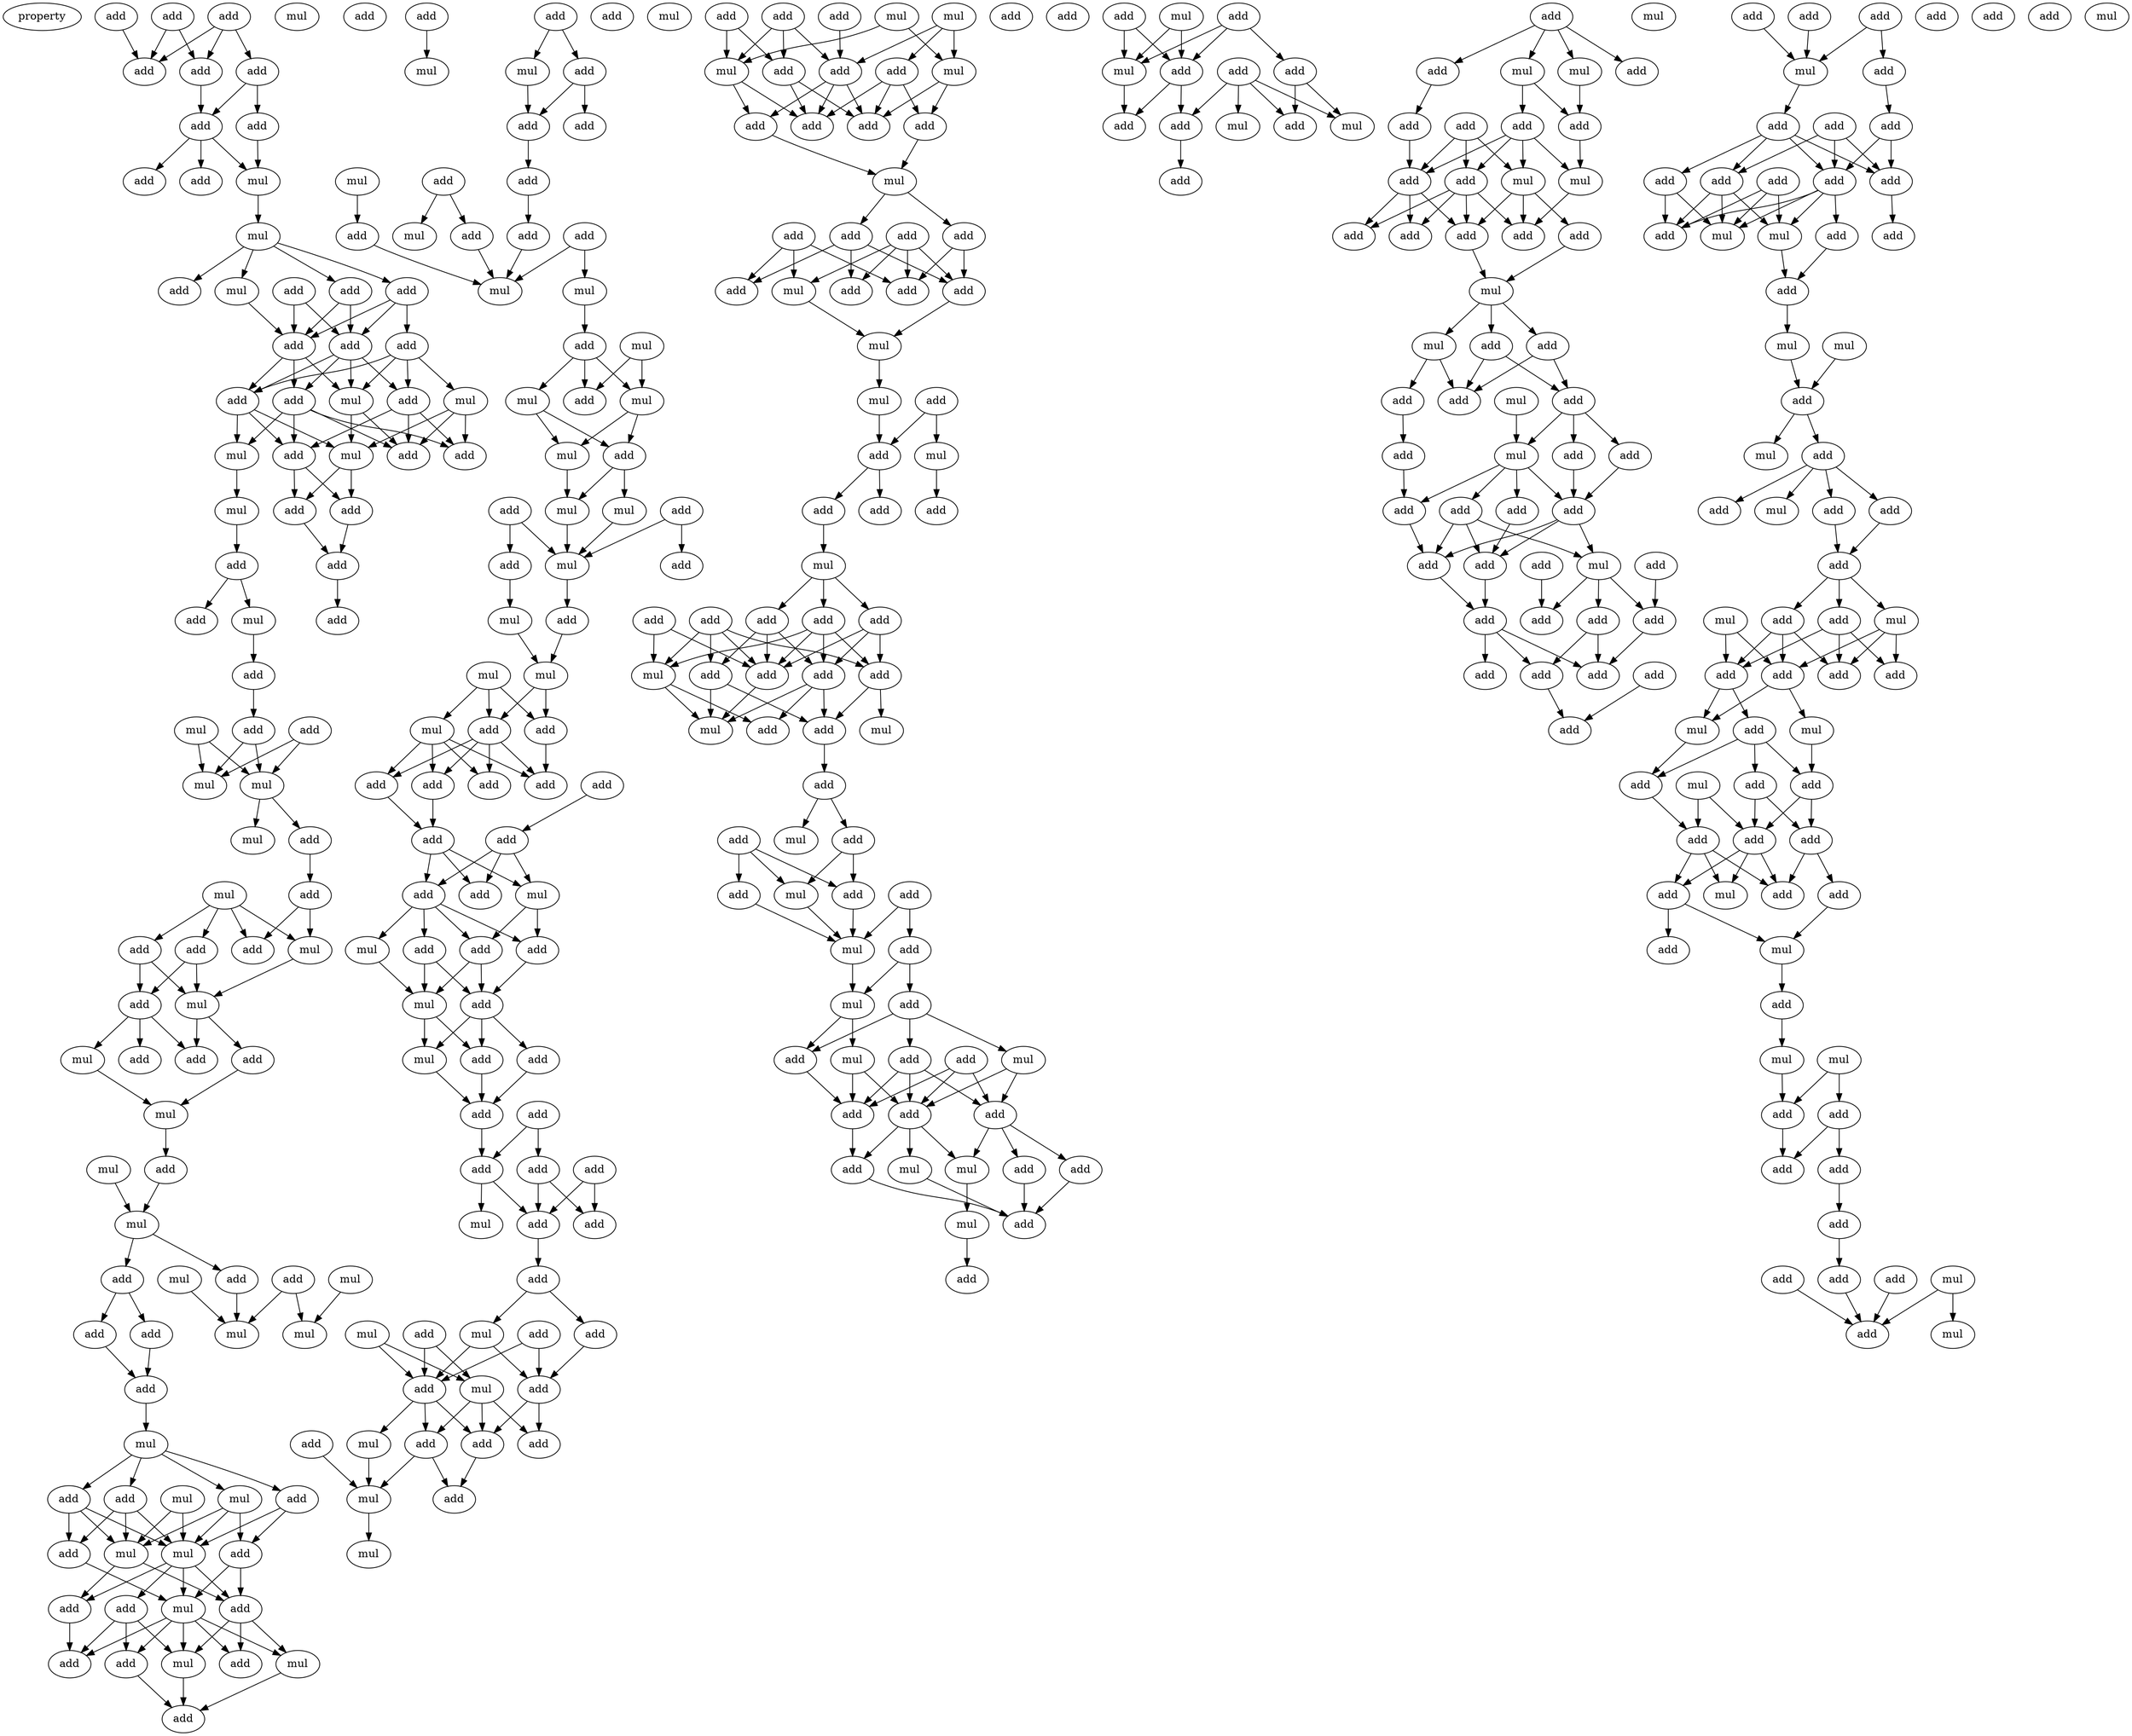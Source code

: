 digraph {
    node [fontcolor=black]
    property [mul=2,lf=1.9]
    0 [ label = add ];
    1 [ label = add ];
    2 [ label = add ];
    3 [ label = add ];
    4 [ label = add ];
    5 [ label = add ];
    6 [ label = add ];
    7 [ label = add ];
    8 [ label = add ];
    9 [ label = mul ];
    10 [ label = add ];
    11 [ label = mul ];
    12 [ label = add ];
    13 [ label = add ];
    14 [ label = mul ];
    15 [ label = add ];
    16 [ label = add ];
    17 [ label = add ];
    18 [ label = add ];
    19 [ label = add ];
    20 [ label = mul ];
    21 [ label = add ];
    22 [ label = mul ];
    23 [ label = add ];
    24 [ label = add ];
    25 [ label = mul ];
    26 [ label = add ];
    27 [ label = add ];
    28 [ label = mul ];
    29 [ label = add ];
    30 [ label = add ];
    31 [ label = add ];
    32 [ label = mul ];
    33 [ label = add ];
    34 [ label = add ];
    35 [ label = mul ];
    36 [ label = add ];
    37 [ label = add ];
    38 [ label = add ];
    39 [ label = mul ];
    40 [ label = add ];
    41 [ label = add ];
    42 [ label = mul ];
    43 [ label = mul ];
    44 [ label = mul ];
    45 [ label = mul ];
    46 [ label = add ];
    47 [ label = add ];
    48 [ label = mul ];
    49 [ label = add ];
    50 [ label = mul ];
    51 [ label = add ];
    52 [ label = add ];
    53 [ label = mul ];
    54 [ label = add ];
    55 [ label = mul ];
    56 [ label = add ];
    57 [ label = add ];
    58 [ label = add ];
    59 [ label = mul ];
    60 [ label = mul ];
    61 [ label = add ];
    62 [ label = add ];
    63 [ label = mul ];
    64 [ label = mul ];
    65 [ label = add ];
    66 [ label = add ];
    67 [ label = mul ];
    68 [ label = add ];
    69 [ label = add ];
    70 [ label = mul ];
    71 [ label = mul ];
    72 [ label = add ];
    73 [ label = add ];
    74 [ label = mul ];
    75 [ label = add ];
    76 [ label = mul ];
    77 [ label = mul ];
    78 [ label = add ];
    79 [ label = add ];
    80 [ label = add ];
    81 [ label = mul ];
    82 [ label = add ];
    83 [ label = mul ];
    84 [ label = add ];
    85 [ label = add ];
    86 [ label = add ];
    87 [ label = mul ];
    88 [ label = add ];
    89 [ label = add ];
    90 [ label = add ];
    91 [ label = mul ];
    92 [ label = mul ];
    93 [ label = add ];
    94 [ label = add ];
    95 [ label = add ];
    96 [ label = add ];
    97 [ label = mul ];
    98 [ label = mul ];
    99 [ label = add ];
    100 [ label = add ];
    101 [ label = add ];
    102 [ label = add ];
    103 [ label = add ];
    104 [ label = mul ];
    105 [ label = add ];
    106 [ label = add ];
    107 [ label = add ];
    108 [ label = add ];
    109 [ label = mul ];
    110 [ label = mul ];
    111 [ label = mul ];
    112 [ label = add ];
    113 [ label = mul ];
    114 [ label = mul ];
    115 [ label = add ];
    116 [ label = mul ];
    117 [ label = mul ];
    118 [ label = add ];
    119 [ label = mul ];
    120 [ label = mul ];
    121 [ label = add ];
    122 [ label = add ];
    123 [ label = add ];
    124 [ label = add ];
    125 [ label = mul ];
    126 [ label = mul ];
    127 [ label = add ];
    128 [ label = mul ];
    129 [ label = mul ];
    130 [ label = add ];
    131 [ label = add ];
    132 [ label = mul ];
    133 [ label = add ];
    134 [ label = add ];
    135 [ label = add ];
    136 [ label = add ];
    137 [ label = add ];
    138 [ label = add ];
    139 [ label = add ];
    140 [ label = add ];
    141 [ label = mul ];
    142 [ label = mul ];
    143 [ label = add ];
    144 [ label = add ];
    145 [ label = add ];
    146 [ label = mul ];
    147 [ label = add ];
    148 [ label = mul ];
    149 [ label = add ];
    150 [ label = add ];
    151 [ label = mul ];
    152 [ label = add ];
    153 [ label = add ];
    154 [ label = add ];
    155 [ label = add ];
    156 [ label = add ];
    157 [ label = add ];
    158 [ label = mul ];
    159 [ label = add ];
    160 [ label = add ];
    161 [ label = add ];
    162 [ label = mul ];
    163 [ label = add ];
    164 [ label = add ];
    165 [ label = add ];
    166 [ label = mul ];
    167 [ label = mul ];
    168 [ label = add ];
    169 [ label = add ];
    170 [ label = add ];
    171 [ label = add ];
    172 [ label = mul ];
    173 [ label = add ];
    174 [ label = add ];
    175 [ label = add ];
    176 [ label = mul ];
    177 [ label = mul ];
    178 [ label = add ];
    179 [ label = add ];
    180 [ label = mul ];
    181 [ label = mul ];
    182 [ label = add ];
    183 [ label = add ];
    184 [ label = mul ];
    185 [ label = add ];
    186 [ label = mul ];
    187 [ label = add ];
    188 [ label = add ];
    189 [ label = add ];
    190 [ label = add ];
    191 [ label = add ];
    192 [ label = mul ];
    193 [ label = add ];
    194 [ label = add ];
    195 [ label = add ];
    196 [ label = add ];
    197 [ label = add ];
    198 [ label = add ];
    199 [ label = add ];
    200 [ label = mul ];
    201 [ label = add ];
    202 [ label = mul ];
    203 [ label = add ];
    204 [ label = add ];
    205 [ label = mul ];
    206 [ label = mul ];
    207 [ label = add ];
    208 [ label = add ];
    209 [ label = add ];
    210 [ label = add ];
    211 [ label = mul ];
    212 [ label = add ];
    213 [ label = add ];
    214 [ label = add ];
    215 [ label = add ];
    216 [ label = add ];
    217 [ label = add ];
    218 [ label = mul ];
    219 [ label = add ];
    220 [ label = add ];
    221 [ label = add ];
    222 [ label = add ];
    223 [ label = mul ];
    224 [ label = add ];
    225 [ label = mul ];
    226 [ label = add ];
    227 [ label = mul ];
    228 [ label = add ];
    229 [ label = add ];
    230 [ label = add ];
    231 [ label = mul ];
    232 [ label = add ];
    233 [ label = add ];
    234 [ label = add ];
    235 [ label = mul ];
    236 [ label = add ];
    237 [ label = mul ];
    238 [ label = add ];
    239 [ label = mul ];
    240 [ label = add ];
    241 [ label = add ];
    242 [ label = mul ];
    243 [ label = add ];
    244 [ label = add ];
    245 [ label = add ];
    246 [ label = mul ];
    247 [ label = add ];
    248 [ label = mul ];
    249 [ label = add ];
    250 [ label = add ];
    251 [ label = mul ];
    252 [ label = add ];
    253 [ label = add ];
    254 [ label = add ];
    255 [ label = mul ];
    256 [ label = add ];
    257 [ label = add ];
    258 [ label = add ];
    259 [ label = add ];
    260 [ label = mul ];
    261 [ label = add ];
    262 [ label = mul ];
    263 [ label = add ];
    264 [ label = add ];
    265 [ label = add ];
    266 [ label = mul ];
    267 [ label = add ];
    268 [ label = add ];
    269 [ label = mul ];
    270 [ label = add ];
    271 [ label = mul ];
    272 [ label = add ];
    273 [ label = add ];
    274 [ label = add ];
    275 [ label = add ];
    276 [ label = add ];
    277 [ label = mul ];
    278 [ label = add ];
    279 [ label = mul ];
    280 [ label = add ];
    281 [ label = add ];
    282 [ label = add ];
    283 [ label = add ];
    284 [ label = add ];
    285 [ label = add ];
    286 [ label = mul ];
    287 [ label = mul ];
    288 [ label = add ];
    289 [ label = add ];
    290 [ label = mul ];
    291 [ label = add ];
    292 [ label = add ];
    293 [ label = add ];
    294 [ label = add ];
    295 [ label = add ];
    296 [ label = mul ];
    297 [ label = add ];
    298 [ label = add ];
    299 [ label = add ];
    300 [ label = add ];
    301 [ label = add ];
    302 [ label = mul ];
    303 [ label = add ];
    304 [ label = add ];
    305 [ label = add ];
    306 [ label = add ];
    307 [ label = add ];
    308 [ label = add ];
    309 [ label = add ];
    310 [ label = add ];
    311 [ label = add ];
    312 [ label = add ];
    313 [ label = mul ];
    314 [ label = add ];
    315 [ label = add ];
    316 [ label = add ];
    317 [ label = add ];
    318 [ label = add ];
    319 [ label = add ];
    320 [ label = mul ];
    321 [ label = add ];
    322 [ label = add ];
    323 [ label = add ];
    324 [ label = add ];
    325 [ label = add ];
    326 [ label = add ];
    327 [ label = add ];
    328 [ label = add ];
    329 [ label = add ];
    330 [ label = add ];
    331 [ label = add ];
    332 [ label = mul ];
    333 [ label = add ];
    334 [ label = mul ];
    335 [ label = add ];
    336 [ label = mul ];
    337 [ label = mul ];
    338 [ label = add ];
    339 [ label = mul ];
    340 [ label = add ];
    341 [ label = add ];
    342 [ label = mul ];
    343 [ label = add ];
    344 [ label = add ];
    345 [ label = add ];
    346 [ label = add ];
    347 [ label = mul ];
    348 [ label = add ];
    349 [ label = add ];
    350 [ label = mul ];
    351 [ label = add ];
    352 [ label = add ];
    353 [ label = add ];
    354 [ label = add ];
    355 [ label = mul ];
    356 [ label = mul ];
    357 [ label = add ];
    358 [ label = add ];
    359 [ label = add ];
    360 [ label = add ];
    361 [ label = mul ];
    362 [ label = add ];
    363 [ label = add ];
    364 [ label = add ];
    365 [ label = mul ];
    366 [ label = add ];
    367 [ label = add ];
    368 [ label = add ];
    369 [ label = add ];
    370 [ label = mul ];
    371 [ label = add ];
    372 [ label = add ];
    373 [ label = mul ];
    374 [ label = add ];
    375 [ label = mul ];
    376 [ label = add ];
    377 [ label = add ];
    378 [ label = add ];
    379 [ label = add ];
    380 [ label = add ];
    381 [ label = add ];
    382 [ label = mul ];
    383 [ label = mul ];
    384 [ label = add ];
    385 [ label = add ];
    386 [ label = mul ];
    387 [ label = add ];
    0 -> 5 [ name = 0 ];
    1 -> 3 [ name = 1 ];
    1 -> 5 [ name = 2 ];
    2 -> 3 [ name = 3 ];
    2 -> 4 [ name = 4 ];
    2 -> 5 [ name = 5 ];
    3 -> 7 [ name = 6 ];
    4 -> 6 [ name = 7 ];
    4 -> 7 [ name = 8 ];
    6 -> 9 [ name = 9 ];
    7 -> 8 [ name = 10 ];
    7 -> 9 [ name = 11 ];
    7 -> 10 [ name = 12 ];
    9 -> 11 [ name = 13 ];
    11 -> 13 [ name = 14 ];
    11 -> 14 [ name = 15 ];
    11 -> 15 [ name = 16 ];
    11 -> 16 [ name = 17 ];
    12 -> 17 [ name = 18 ];
    12 -> 18 [ name = 19 ];
    13 -> 17 [ name = 20 ];
    13 -> 18 [ name = 21 ];
    14 -> 17 [ name = 22 ];
    16 -> 17 [ name = 23 ];
    16 -> 18 [ name = 24 ];
    16 -> 19 [ name = 25 ];
    17 -> 21 [ name = 26 ];
    17 -> 22 [ name = 27 ];
    17 -> 23 [ name = 28 ];
    18 -> 21 [ name = 29 ];
    18 -> 22 [ name = 30 ];
    18 -> 23 [ name = 31 ];
    18 -> 24 [ name = 32 ];
    19 -> 20 [ name = 33 ];
    19 -> 22 [ name = 34 ];
    19 -> 23 [ name = 35 ];
    19 -> 24 [ name = 36 ];
    20 -> 27 [ name = 37 ];
    20 -> 28 [ name = 38 ];
    20 -> 29 [ name = 39 ];
    21 -> 25 [ name = 40 ];
    21 -> 26 [ name = 41 ];
    21 -> 27 [ name = 42 ];
    21 -> 29 [ name = 43 ];
    22 -> 28 [ name = 44 ];
    22 -> 29 [ name = 45 ];
    23 -> 25 [ name = 46 ];
    23 -> 26 [ name = 47 ];
    23 -> 28 [ name = 48 ];
    24 -> 26 [ name = 49 ];
    24 -> 27 [ name = 50 ];
    24 -> 29 [ name = 51 ];
    25 -> 32 [ name = 52 ];
    26 -> 30 [ name = 53 ];
    26 -> 31 [ name = 54 ];
    28 -> 30 [ name = 55 ];
    28 -> 31 [ name = 56 ];
    30 -> 34 [ name = 57 ];
    31 -> 34 [ name = 58 ];
    32 -> 33 [ name = 59 ];
    33 -> 35 [ name = 60 ];
    33 -> 36 [ name = 61 ];
    34 -> 37 [ name = 62 ];
    35 -> 38 [ name = 63 ];
    38 -> 40 [ name = 64 ];
    40 -> 43 [ name = 65 ];
    40 -> 44 [ name = 66 ];
    41 -> 43 [ name = 67 ];
    41 -> 44 [ name = 68 ];
    42 -> 43 [ name = 69 ];
    42 -> 44 [ name = 70 ];
    43 -> 45 [ name = 71 ];
    43 -> 46 [ name = 72 ];
    46 -> 47 [ name = 73 ];
    47 -> 50 [ name = 74 ];
    47 -> 52 [ name = 75 ];
    48 -> 49 [ name = 76 ];
    48 -> 50 [ name = 77 ];
    48 -> 51 [ name = 78 ];
    48 -> 52 [ name = 79 ];
    49 -> 53 [ name = 80 ];
    49 -> 54 [ name = 81 ];
    50 -> 53 [ name = 82 ];
    51 -> 53 [ name = 83 ];
    51 -> 54 [ name = 84 ];
    53 -> 56 [ name = 85 ];
    53 -> 57 [ name = 86 ];
    54 -> 55 [ name = 87 ];
    54 -> 56 [ name = 88 ];
    54 -> 58 [ name = 89 ];
    55 -> 59 [ name = 90 ];
    57 -> 59 [ name = 91 ];
    59 -> 61 [ name = 92 ];
    60 -> 63 [ name = 93 ];
    61 -> 63 [ name = 94 ];
    63 -> 65 [ name = 95 ];
    63 -> 68 [ name = 96 ];
    64 -> 71 [ name = 97 ];
    65 -> 69 [ name = 98 ];
    65 -> 72 [ name = 99 ];
    66 -> 70 [ name = 100 ];
    66 -> 71 [ name = 101 ];
    67 -> 70 [ name = 102 ];
    68 -> 70 [ name = 103 ];
    69 -> 73 [ name = 104 ];
    72 -> 73 [ name = 105 ];
    73 -> 74 [ name = 106 ];
    74 -> 75 [ name = 107 ];
    74 -> 77 [ name = 108 ];
    74 -> 78 [ name = 109 ];
    74 -> 79 [ name = 110 ];
    75 -> 81 [ name = 111 ];
    75 -> 82 [ name = 112 ];
    75 -> 83 [ name = 113 ];
    76 -> 81 [ name = 114 ];
    76 -> 83 [ name = 115 ];
    77 -> 80 [ name = 116 ];
    77 -> 81 [ name = 117 ];
    77 -> 83 [ name = 118 ];
    78 -> 81 [ name = 119 ];
    78 -> 82 [ name = 120 ];
    78 -> 83 [ name = 121 ];
    79 -> 80 [ name = 122 ];
    79 -> 81 [ name = 123 ];
    80 -> 86 [ name = 124 ];
    80 -> 87 [ name = 125 ];
    81 -> 84 [ name = 126 ];
    81 -> 85 [ name = 127 ];
    81 -> 86 [ name = 128 ];
    81 -> 87 [ name = 129 ];
    82 -> 87 [ name = 130 ];
    83 -> 85 [ name = 131 ];
    83 -> 86 [ name = 132 ];
    84 -> 89 [ name = 133 ];
    84 -> 90 [ name = 134 ];
    84 -> 92 [ name = 135 ];
    85 -> 90 [ name = 136 ];
    86 -> 88 [ name = 137 ];
    86 -> 91 [ name = 138 ];
    86 -> 92 [ name = 139 ];
    87 -> 88 [ name = 140 ];
    87 -> 89 [ name = 141 ];
    87 -> 90 [ name = 142 ];
    87 -> 91 [ name = 143 ];
    87 -> 92 [ name = 144 ];
    89 -> 93 [ name = 145 ];
    91 -> 93 [ name = 146 ];
    92 -> 93 [ name = 147 ];
    94 -> 98 [ name = 148 ];
    95 -> 96 [ name = 149 ];
    95 -> 97 [ name = 150 ];
    96 -> 99 [ name = 151 ];
    96 -> 100 [ name = 152 ];
    97 -> 99 [ name = 153 ];
    99 -> 102 [ name = 154 ];
    101 -> 107 [ name = 155 ];
    101 -> 109 [ name = 156 ];
    102 -> 108 [ name = 157 ];
    104 -> 105 [ name = 158 ];
    105 -> 110 [ name = 159 ];
    106 -> 110 [ name = 160 ];
    106 -> 111 [ name = 161 ];
    107 -> 110 [ name = 162 ];
    108 -> 110 [ name = 163 ];
    111 -> 112 [ name = 164 ];
    112 -> 114 [ name = 165 ];
    112 -> 115 [ name = 166 ];
    112 -> 116 [ name = 167 ];
    113 -> 114 [ name = 168 ];
    113 -> 115 [ name = 169 ];
    114 -> 117 [ name = 170 ];
    114 -> 118 [ name = 171 ];
    116 -> 117 [ name = 172 ];
    116 -> 118 [ name = 173 ];
    117 -> 119 [ name = 174 ];
    118 -> 119 [ name = 175 ];
    118 -> 120 [ name = 176 ];
    119 -> 125 [ name = 177 ];
    120 -> 125 [ name = 178 ];
    121 -> 124 [ name = 179 ];
    121 -> 125 [ name = 180 ];
    122 -> 123 [ name = 181 ];
    122 -> 125 [ name = 182 ];
    123 -> 126 [ name = 183 ];
    125 -> 127 [ name = 184 ];
    126 -> 128 [ name = 185 ];
    127 -> 128 [ name = 186 ];
    128 -> 130 [ name = 187 ];
    128 -> 131 [ name = 188 ];
    129 -> 130 [ name = 189 ];
    129 -> 131 [ name = 190 ];
    129 -> 132 [ name = 191 ];
    130 -> 135 [ name = 192 ];
    131 -> 134 [ name = 193 ];
    131 -> 135 [ name = 194 ];
    131 -> 136 [ name = 195 ];
    131 -> 137 [ name = 196 ];
    132 -> 134 [ name = 197 ];
    132 -> 135 [ name = 198 ];
    132 -> 136 [ name = 199 ];
    132 -> 137 [ name = 200 ];
    133 -> 139 [ name = 201 ];
    136 -> 138 [ name = 202 ];
    137 -> 138 [ name = 203 ];
    138 -> 140 [ name = 204 ];
    138 -> 141 [ name = 205 ];
    138 -> 143 [ name = 206 ];
    139 -> 140 [ name = 207 ];
    139 -> 141 [ name = 208 ];
    139 -> 143 [ name = 209 ];
    141 -> 145 [ name = 210 ];
    141 -> 147 [ name = 211 ];
    143 -> 144 [ name = 212 ];
    143 -> 145 [ name = 213 ];
    143 -> 146 [ name = 214 ];
    143 -> 147 [ name = 215 ];
    144 -> 148 [ name = 216 ];
    144 -> 149 [ name = 217 ];
    145 -> 148 [ name = 218 ];
    145 -> 149 [ name = 219 ];
    146 -> 148 [ name = 220 ];
    147 -> 149 [ name = 221 ];
    148 -> 150 [ name = 222 ];
    148 -> 151 [ name = 223 ];
    149 -> 150 [ name = 224 ];
    149 -> 151 [ name = 225 ];
    149 -> 152 [ name = 226 ];
    150 -> 154 [ name = 227 ];
    151 -> 154 [ name = 228 ];
    152 -> 154 [ name = 229 ];
    153 -> 156 [ name = 230 ];
    153 -> 157 [ name = 231 ];
    154 -> 156 [ name = 232 ];
    155 -> 159 [ name = 233 ];
    155 -> 160 [ name = 234 ];
    156 -> 158 [ name = 235 ];
    156 -> 160 [ name = 236 ];
    157 -> 159 [ name = 237 ];
    157 -> 160 [ name = 238 ];
    160 -> 161 [ name = 239 ];
    161 -> 162 [ name = 240 ];
    161 -> 165 [ name = 241 ];
    162 -> 168 [ name = 242 ];
    162 -> 169 [ name = 243 ];
    163 -> 168 [ name = 244 ];
    163 -> 169 [ name = 245 ];
    164 -> 167 [ name = 246 ];
    164 -> 169 [ name = 247 ];
    165 -> 168 [ name = 248 ];
    166 -> 167 [ name = 249 ];
    166 -> 169 [ name = 250 ];
    167 -> 171 [ name = 251 ];
    167 -> 173 [ name = 252 ];
    167 -> 174 [ name = 253 ];
    168 -> 171 [ name = 254 ];
    168 -> 173 [ name = 255 ];
    169 -> 172 [ name = 256 ];
    169 -> 173 [ name = 257 ];
    169 -> 174 [ name = 258 ];
    170 -> 176 [ name = 259 ];
    172 -> 176 [ name = 260 ];
    173 -> 175 [ name = 261 ];
    174 -> 175 [ name = 262 ];
    174 -> 176 [ name = 263 ];
    176 -> 177 [ name = 264 ];
    178 -> 183 [ name = 265 ];
    178 -> 184 [ name = 266 ];
    179 -> 187 [ name = 267 ];
    180 -> 185 [ name = 268 ];
    180 -> 186 [ name = 269 ];
    180 -> 187 [ name = 270 ];
    181 -> 184 [ name = 271 ];
    181 -> 186 [ name = 272 ];
    182 -> 183 [ name = 273 ];
    182 -> 184 [ name = 274 ];
    182 -> 187 [ name = 275 ];
    183 -> 188 [ name = 276 ];
    183 -> 191 [ name = 277 ];
    184 -> 188 [ name = 278 ];
    184 -> 190 [ name = 279 ];
    185 -> 188 [ name = 280 ];
    185 -> 189 [ name = 281 ];
    185 -> 191 [ name = 282 ];
    186 -> 189 [ name = 283 ];
    186 -> 191 [ name = 284 ];
    187 -> 188 [ name = 285 ];
    187 -> 190 [ name = 286 ];
    187 -> 191 [ name = 287 ];
    189 -> 192 [ name = 288 ];
    190 -> 192 [ name = 289 ];
    192 -> 193 [ name = 290 ];
    192 -> 195 [ name = 291 ];
    193 -> 197 [ name = 292 ];
    193 -> 198 [ name = 293 ];
    193 -> 199 [ name = 294 ];
    194 -> 197 [ name = 295 ];
    194 -> 200 [ name = 296 ];
    194 -> 201 [ name = 297 ];
    195 -> 199 [ name = 298 ];
    195 -> 201 [ name = 299 ];
    196 -> 198 [ name = 300 ];
    196 -> 199 [ name = 301 ];
    196 -> 200 [ name = 302 ];
    196 -> 201 [ name = 303 ];
    199 -> 202 [ name = 304 ];
    200 -> 202 [ name = 305 ];
    202 -> 205 [ name = 306 ];
    204 -> 206 [ name = 307 ];
    204 -> 207 [ name = 308 ];
    205 -> 207 [ name = 309 ];
    206 -> 210 [ name = 310 ];
    207 -> 208 [ name = 311 ];
    207 -> 209 [ name = 312 ];
    209 -> 211 [ name = 313 ];
    211 -> 213 [ name = 314 ];
    211 -> 215 [ name = 315 ];
    211 -> 216 [ name = 316 ];
    212 -> 217 [ name = 317 ];
    212 -> 218 [ name = 318 ];
    212 -> 219 [ name = 319 ];
    212 -> 220 [ name = 320 ];
    213 -> 217 [ name = 321 ];
    213 -> 220 [ name = 322 ];
    213 -> 221 [ name = 323 ];
    214 -> 218 [ name = 324 ];
    214 -> 220 [ name = 325 ];
    215 -> 219 [ name = 326 ];
    215 -> 220 [ name = 327 ];
    215 -> 221 [ name = 328 ];
    216 -> 217 [ name = 329 ];
    216 -> 218 [ name = 330 ];
    216 -> 220 [ name = 331 ];
    216 -> 221 [ name = 332 ];
    217 -> 222 [ name = 333 ];
    217 -> 223 [ name = 334 ];
    218 -> 224 [ name = 335 ];
    218 -> 225 [ name = 336 ];
    219 -> 222 [ name = 337 ];
    219 -> 225 [ name = 338 ];
    220 -> 225 [ name = 339 ];
    221 -> 222 [ name = 340 ];
    221 -> 224 [ name = 341 ];
    221 -> 225 [ name = 342 ];
    222 -> 226 [ name = 343 ];
    226 -> 227 [ name = 344 ];
    226 -> 228 [ name = 345 ];
    228 -> 231 [ name = 346 ];
    228 -> 232 [ name = 347 ];
    229 -> 230 [ name = 348 ];
    229 -> 231 [ name = 349 ];
    229 -> 232 [ name = 350 ];
    230 -> 235 [ name = 351 ];
    231 -> 235 [ name = 352 ];
    232 -> 235 [ name = 353 ];
    233 -> 234 [ name = 354 ];
    233 -> 235 [ name = 355 ];
    234 -> 236 [ name = 356 ];
    234 -> 237 [ name = 357 ];
    235 -> 237 [ name = 358 ];
    236 -> 238 [ name = 359 ];
    236 -> 240 [ name = 360 ];
    236 -> 242 [ name = 361 ];
    237 -> 238 [ name = 362 ];
    237 -> 239 [ name = 363 ];
    238 -> 245 [ name = 364 ];
    239 -> 244 [ name = 365 ];
    239 -> 245 [ name = 366 ];
    240 -> 243 [ name = 367 ];
    240 -> 244 [ name = 368 ];
    240 -> 245 [ name = 369 ];
    241 -> 243 [ name = 370 ];
    241 -> 244 [ name = 371 ];
    241 -> 245 [ name = 372 ];
    242 -> 243 [ name = 373 ];
    242 -> 244 [ name = 374 ];
    243 -> 246 [ name = 375 ];
    243 -> 247 [ name = 376 ];
    243 -> 250 [ name = 377 ];
    244 -> 246 [ name = 378 ];
    244 -> 248 [ name = 379 ];
    244 -> 249 [ name = 380 ];
    245 -> 249 [ name = 381 ];
    246 -> 251 [ name = 382 ];
    247 -> 252 [ name = 383 ];
    248 -> 252 [ name = 384 ];
    249 -> 252 [ name = 385 ];
    250 -> 252 [ name = 386 ];
    251 -> 253 [ name = 387 ];
    255 -> 259 [ name = 388 ];
    255 -> 260 [ name = 389 ];
    256 -> 259 [ name = 390 ];
    256 -> 260 [ name = 391 ];
    257 -> 259 [ name = 392 ];
    257 -> 260 [ name = 393 ];
    257 -> 261 [ name = 394 ];
    258 -> 262 [ name = 395 ];
    258 -> 264 [ name = 396 ];
    258 -> 265 [ name = 397 ];
    258 -> 266 [ name = 398 ];
    259 -> 263 [ name = 399 ];
    259 -> 264 [ name = 400 ];
    260 -> 263 [ name = 401 ];
    261 -> 262 [ name = 402 ];
    261 -> 265 [ name = 403 ];
    264 -> 267 [ name = 404 ];
    268 -> 269 [ name = 405 ];
    268 -> 270 [ name = 406 ];
    268 -> 271 [ name = 407 ];
    268 -> 272 [ name = 408 ];
    269 -> 275 [ name = 409 ];
    270 -> 273 [ name = 410 ];
    271 -> 275 [ name = 411 ];
    271 -> 276 [ name = 412 ];
    273 -> 278 [ name = 413 ];
    274 -> 277 [ name = 414 ];
    274 -> 278 [ name = 415 ];
    274 -> 280 [ name = 416 ];
    275 -> 279 [ name = 417 ];
    276 -> 277 [ name = 418 ];
    276 -> 278 [ name = 419 ];
    276 -> 279 [ name = 420 ];
    276 -> 280 [ name = 421 ];
    277 -> 281 [ name = 422 ];
    277 -> 283 [ name = 423 ];
    277 -> 284 [ name = 424 ];
    278 -> 282 [ name = 425 ];
    278 -> 283 [ name = 426 ];
    278 -> 285 [ name = 427 ];
    279 -> 281 [ name = 428 ];
    280 -> 281 [ name = 429 ];
    280 -> 282 [ name = 430 ];
    280 -> 283 [ name = 431 ];
    280 -> 285 [ name = 432 ];
    283 -> 286 [ name = 433 ];
    284 -> 286 [ name = 434 ];
    286 -> 287 [ name = 435 ];
    286 -> 288 [ name = 436 ];
    286 -> 289 [ name = 437 ];
    287 -> 292 [ name = 438 ];
    287 -> 293 [ name = 439 ];
    288 -> 291 [ name = 440 ];
    288 -> 292 [ name = 441 ];
    289 -> 291 [ name = 442 ];
    289 -> 292 [ name = 443 ];
    290 -> 296 [ name = 444 ];
    291 -> 294 [ name = 445 ];
    291 -> 296 [ name = 446 ];
    291 -> 297 [ name = 447 ];
    293 -> 295 [ name = 448 ];
    294 -> 301 [ name = 449 ];
    295 -> 300 [ name = 450 ];
    296 -> 298 [ name = 451 ];
    296 -> 299 [ name = 452 ];
    296 -> 300 [ name = 453 ];
    296 -> 301 [ name = 454 ];
    297 -> 301 [ name = 455 ];
    298 -> 302 [ name = 456 ];
    298 -> 305 [ name = 457 ];
    298 -> 306 [ name = 458 ];
    299 -> 306 [ name = 459 ];
    300 -> 305 [ name = 460 ];
    301 -> 302 [ name = 461 ];
    301 -> 305 [ name = 462 ];
    301 -> 306 [ name = 463 ];
    302 -> 308 [ name = 464 ];
    302 -> 309 [ name = 465 ];
    302 -> 310 [ name = 466 ];
    303 -> 308 [ name = 467 ];
    304 -> 310 [ name = 468 ];
    305 -> 307 [ name = 469 ];
    306 -> 307 [ name = 470 ];
    307 -> 311 [ name = 471 ];
    307 -> 312 [ name = 472 ];
    307 -> 315 [ name = 473 ];
    309 -> 311 [ name = 474 ];
    309 -> 315 [ name = 475 ];
    310 -> 311 [ name = 476 ];
    314 -> 316 [ name = 477 ];
    315 -> 316 [ name = 478 ];
    317 -> 320 [ name = 479 ];
    318 -> 320 [ name = 480 ];
    318 -> 321 [ name = 481 ];
    319 -> 320 [ name = 482 ];
    320 -> 322 [ name = 483 ];
    321 -> 324 [ name = 484 ];
    322 -> 325 [ name = 485 ];
    322 -> 326 [ name = 486 ];
    322 -> 327 [ name = 487 ];
    322 -> 328 [ name = 488 ];
    323 -> 326 [ name = 489 ];
    323 -> 327 [ name = 490 ];
    323 -> 328 [ name = 491 ];
    324 -> 327 [ name = 492 ];
    324 -> 328 [ name = 493 ];
    325 -> 330 [ name = 494 ];
    325 -> 332 [ name = 495 ];
    326 -> 330 [ name = 496 ];
    326 -> 332 [ name = 497 ];
    326 -> 334 [ name = 498 ];
    327 -> 330 [ name = 499 ];
    327 -> 331 [ name = 500 ];
    327 -> 332 [ name = 501 ];
    327 -> 334 [ name = 502 ];
    328 -> 333 [ name = 503 ];
    329 -> 330 [ name = 504 ];
    329 -> 332 [ name = 505 ];
    329 -> 334 [ name = 506 ];
    331 -> 335 [ name = 507 ];
    334 -> 335 [ name = 508 ];
    335 -> 336 [ name = 509 ];
    336 -> 338 [ name = 510 ];
    337 -> 338 [ name = 511 ];
    338 -> 339 [ name = 512 ];
    338 -> 340 [ name = 513 ];
    340 -> 341 [ name = 514 ];
    340 -> 342 [ name = 515 ];
    340 -> 344 [ name = 516 ];
    340 -> 345 [ name = 517 ];
    344 -> 346 [ name = 518 ];
    345 -> 346 [ name = 519 ];
    346 -> 348 [ name = 520 ];
    346 -> 349 [ name = 521 ];
    346 -> 350 [ name = 522 ];
    347 -> 352 [ name = 523 ];
    347 -> 354 [ name = 524 ];
    348 -> 352 [ name = 525 ];
    348 -> 353 [ name = 526 ];
    348 -> 354 [ name = 527 ];
    349 -> 351 [ name = 528 ];
    349 -> 353 [ name = 529 ];
    349 -> 354 [ name = 530 ];
    350 -> 351 [ name = 531 ];
    350 -> 352 [ name = 532 ];
    350 -> 353 [ name = 533 ];
    352 -> 355 [ name = 534 ];
    352 -> 356 [ name = 535 ];
    354 -> 355 [ name = 536 ];
    354 -> 357 [ name = 537 ];
    355 -> 358 [ name = 538 ];
    356 -> 360 [ name = 539 ];
    357 -> 358 [ name = 540 ];
    357 -> 359 [ name = 541 ];
    357 -> 360 [ name = 542 ];
    358 -> 362 [ name = 543 ];
    359 -> 363 [ name = 544 ];
    359 -> 364 [ name = 545 ];
    360 -> 363 [ name = 546 ];
    360 -> 364 [ name = 547 ];
    361 -> 362 [ name = 548 ];
    361 -> 363 [ name = 549 ];
    362 -> 365 [ name = 550 ];
    362 -> 367 [ name = 551 ];
    362 -> 368 [ name = 552 ];
    363 -> 365 [ name = 553 ];
    363 -> 367 [ name = 554 ];
    363 -> 368 [ name = 555 ];
    364 -> 366 [ name = 556 ];
    364 -> 367 [ name = 557 ];
    366 -> 370 [ name = 558 ];
    368 -> 369 [ name = 559 ];
    368 -> 370 [ name = 560 ];
    370 -> 372 [ name = 561 ];
    372 -> 373 [ name = 562 ];
    373 -> 376 [ name = 563 ];
    375 -> 376 [ name = 564 ];
    375 -> 377 [ name = 565 ];
    376 -> 379 [ name = 566 ];
    377 -> 378 [ name = 567 ];
    377 -> 379 [ name = 568 ];
    378 -> 380 [ name = 569 ];
    380 -> 384 [ name = 570 ];
    381 -> 387 [ name = 571 ];
    382 -> 386 [ name = 572 ];
    382 -> 387 [ name = 573 ];
    384 -> 387 [ name = 574 ];
    385 -> 387 [ name = 575 ];
}
